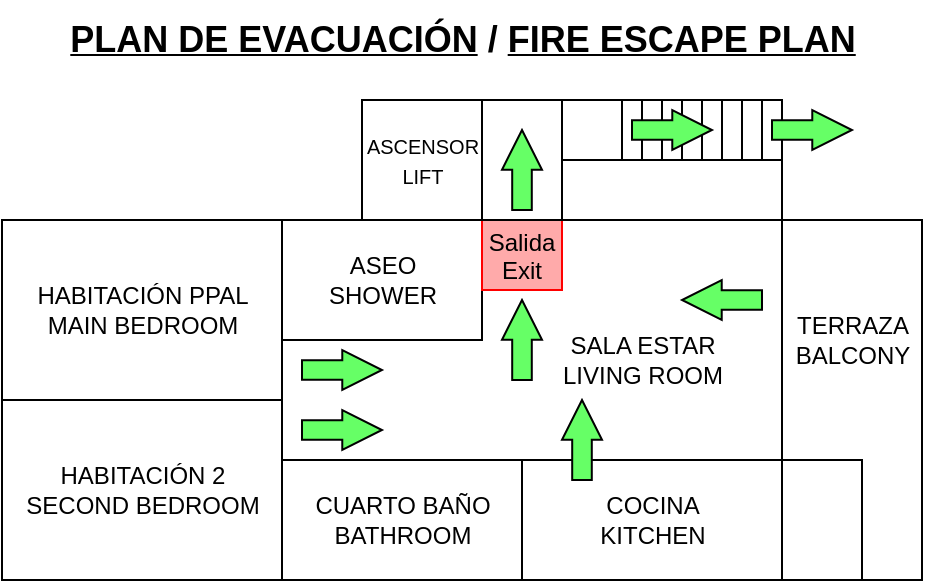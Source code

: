 <mxfile version="26.1.0">
  <diagram name="Plano de Emergencia" id="0">
    <mxGraphModel dx="1034" dy="507" grid="1" gridSize="10" guides="1" tooltips="1" connect="1" arrows="1" fold="1" page="1" pageScale="1" pageWidth="800" pageHeight="600" math="0" shadow="0">
      <root>
        <mxCell id="0" />
        <mxCell id="1" parent="0" />
        <mxCell id="2" value="Apartamento" style="rounded=0;strokeColor=#000000;fillColor=#F5F5F5;" parent="1" vertex="1">
          <mxGeometry x="40" y="120" width="460" height="180" as="geometry" />
        </mxCell>
        <mxCell id="dq3twiHDz4vnAk6Ew_6_-9" value="" style="rounded=0;whiteSpace=wrap;html=1;" vertex="1" parent="1">
          <mxGeometry x="40" y="120" width="140" height="90" as="geometry" />
        </mxCell>
        <mxCell id="dq3twiHDz4vnAk6Ew_6_-10" value="" style="rounded=0;whiteSpace=wrap;html=1;" vertex="1" parent="1">
          <mxGeometry x="180" y="240" width="120" height="60" as="geometry" />
        </mxCell>
        <mxCell id="dq3twiHDz4vnAk6Ew_6_-12" value="" style="rounded=0;whiteSpace=wrap;html=1;" vertex="1" parent="1">
          <mxGeometry x="180" y="120" width="250" height="120" as="geometry" />
        </mxCell>
        <mxCell id="dq3twiHDz4vnAk6Ew_6_-13" value="" style="rounded=0;whiteSpace=wrap;html=1;" vertex="1" parent="1">
          <mxGeometry x="40" y="210" width="140" height="90" as="geometry" />
        </mxCell>
        <mxCell id="dq3twiHDz4vnAk6Ew_6_-14" value="" style="rounded=0;whiteSpace=wrap;html=1;" vertex="1" parent="1">
          <mxGeometry x="430" y="120" width="70" height="180" as="geometry" />
        </mxCell>
        <mxCell id="dq3twiHDz4vnAk6Ew_6_-15" value="" style="rounded=0;whiteSpace=wrap;html=1;" vertex="1" parent="1">
          <mxGeometry x="300" y="240" width="140" height="60" as="geometry" />
        </mxCell>
        <mxCell id="dq3twiHDz4vnAk6Ew_6_-17" value="" style="rounded=0;whiteSpace=wrap;html=1;" vertex="1" parent="1">
          <mxGeometry x="180" y="120" width="100" height="60" as="geometry" />
        </mxCell>
        <mxCell id="3" value="Salida&#xa;Exit" style="strokeColor=#FF0000;fillColor=#FFAAAA;" parent="1" vertex="1">
          <mxGeometry x="280" y="120" width="40" height="35" as="geometry" />
        </mxCell>
        <mxCell id="dq3twiHDz4vnAk6Ew_6_-19" value="" style="rounded=0;whiteSpace=wrap;html=1;" vertex="1" parent="1">
          <mxGeometry x="430" y="240" width="40" height="60" as="geometry" />
        </mxCell>
        <mxCell id="dq3twiHDz4vnAk6Ew_6_-20" value="HABITACIÓN PPAL&lt;div&gt;MAIN BEDROOM&lt;/div&gt;" style="text;html=1;align=center;verticalAlign=middle;resizable=0;points=[];autosize=1;strokeColor=none;fillColor=none;" vertex="1" parent="1">
          <mxGeometry x="45" y="145" width="130" height="40" as="geometry" />
        </mxCell>
        <mxCell id="dq3twiHDz4vnAk6Ew_6_-21" value="HABITACIÓN 2&lt;div&gt;SECOND BEDROOM&lt;/div&gt;" style="text;html=1;align=center;verticalAlign=middle;resizable=0;points=[];autosize=1;strokeColor=none;fillColor=none;" vertex="1" parent="1">
          <mxGeometry x="40" y="235" width="140" height="40" as="geometry" />
        </mxCell>
        <mxCell id="dq3twiHDz4vnAk6Ew_6_-22" value="CUARTO BAÑO&lt;div&gt;BATHROOM&lt;/div&gt;" style="text;html=1;align=center;verticalAlign=middle;resizable=0;points=[];autosize=1;strokeColor=none;fillColor=none;" vertex="1" parent="1">
          <mxGeometry x="185" y="250" width="110" height="40" as="geometry" />
        </mxCell>
        <mxCell id="dq3twiHDz4vnAk6Ew_6_-23" value="COCINA&lt;div&gt;KITCHEN&lt;/div&gt;" style="text;html=1;align=center;verticalAlign=middle;resizable=0;points=[];autosize=1;strokeColor=none;fillColor=none;" vertex="1" parent="1">
          <mxGeometry x="325" y="250" width="80" height="40" as="geometry" />
        </mxCell>
        <mxCell id="dq3twiHDz4vnAk6Ew_6_-24" value="TERRAZA&lt;div&gt;BALCONY&lt;/div&gt;" style="text;html=1;align=center;verticalAlign=middle;resizable=0;points=[];autosize=1;strokeColor=none;fillColor=none;" vertex="1" parent="1">
          <mxGeometry x="425" y="160" width="80" height="40" as="geometry" />
        </mxCell>
        <mxCell id="dq3twiHDz4vnAk6Ew_6_-25" value="ASEO&lt;div&gt;SHOWER&lt;/div&gt;" style="text;html=1;align=center;verticalAlign=middle;resizable=0;points=[];autosize=1;strokeColor=none;fillColor=none;" vertex="1" parent="1">
          <mxGeometry x="190" y="130" width="80" height="40" as="geometry" />
        </mxCell>
        <mxCell id="dq3twiHDz4vnAk6Ew_6_-26" value="SALA ESTAR&lt;div&gt;LIVING ROOM&lt;/div&gt;" style="text;html=1;align=center;verticalAlign=middle;resizable=0;points=[];autosize=1;strokeColor=none;fillColor=none;" vertex="1" parent="1">
          <mxGeometry x="310" y="170" width="100" height="40" as="geometry" />
        </mxCell>
        <mxCell id="dq3twiHDz4vnAk6Ew_6_-27" value="" style="html=1;shadow=0;dashed=0;align=center;verticalAlign=middle;shape=mxgraph.arrows2.arrow;dy=0.51;dx=19.86;notch=0;fillColor=light-dark(#66FF66,var(--ge-dark-color, #121212));strokeColor=light-dark(#000000,#000000);" vertex="1" parent="1">
          <mxGeometry x="190" y="185" width="40" height="20" as="geometry" />
        </mxCell>
        <mxCell id="dq3twiHDz4vnAk6Ew_6_-30" value="" style="verticalLabelPosition=bottom;verticalAlign=top;html=1;shape=mxgraph.basic.rect;fillColor2=none;strokeWidth=1;size=20;indent=5;" vertex="1" parent="1">
          <mxGeometry x="220" y="60" width="60" height="60" as="geometry" />
        </mxCell>
        <mxCell id="dq3twiHDz4vnAk6Ew_6_-31" value="" style="verticalLabelPosition=bottom;verticalAlign=top;html=1;shape=mxgraph.basic.rect;fillColor2=none;strokeWidth=1;size=20;indent=5;" vertex="1" parent="1">
          <mxGeometry x="320" y="60" width="30" height="30" as="geometry" />
        </mxCell>
        <mxCell id="dq3twiHDz4vnAk6Ew_6_-32" value="" style="verticalLabelPosition=bottom;verticalAlign=top;html=1;shape=mxgraph.basic.rect;fillColor2=none;strokeWidth=1;size=20;indent=5;" vertex="1" parent="1">
          <mxGeometry x="280" y="60" width="40" height="60" as="geometry" />
        </mxCell>
        <mxCell id="dq3twiHDz4vnAk6Ew_6_-33" value="" style="verticalLabelPosition=bottom;verticalAlign=top;html=1;shape=mxgraph.basic.rect;fillColor2=none;strokeWidth=1;size=20;indent=5;" vertex="1" parent="1">
          <mxGeometry x="360" y="60" width="10" height="30" as="geometry" />
        </mxCell>
        <mxCell id="dq3twiHDz4vnAk6Ew_6_-34" value="" style="verticalLabelPosition=bottom;verticalAlign=top;html=1;shape=mxgraph.basic.rect;fillColor2=none;strokeWidth=1;size=20;indent=5;" vertex="1" parent="1">
          <mxGeometry x="370" y="60" width="10" height="30" as="geometry" />
        </mxCell>
        <mxCell id="dq3twiHDz4vnAk6Ew_6_-35" value="" style="verticalLabelPosition=bottom;verticalAlign=top;html=1;shape=mxgraph.basic.rect;fillColor2=none;strokeWidth=1;size=3;indent=5;" vertex="1" parent="1">
          <mxGeometry x="380" y="60" width="10" height="30" as="geometry" />
        </mxCell>
        <mxCell id="dq3twiHDz4vnAk6Ew_6_-36" value="" style="verticalLabelPosition=bottom;verticalAlign=top;html=1;shape=mxgraph.basic.rect;fillColor2=none;strokeWidth=1;size=20;indent=5;" vertex="1" parent="1">
          <mxGeometry x="390" y="60" width="10" height="30" as="geometry" />
        </mxCell>
        <mxCell id="dq3twiHDz4vnAk6Ew_6_-37" value="" style="verticalLabelPosition=bottom;verticalAlign=top;html=1;shape=mxgraph.basic.rect;fillColor2=none;strokeWidth=1;size=20;indent=5;" vertex="1" parent="1">
          <mxGeometry x="400" y="60" width="10" height="30" as="geometry" />
        </mxCell>
        <mxCell id="dq3twiHDz4vnAk6Ew_6_-38" value="" style="verticalLabelPosition=bottom;verticalAlign=top;html=1;shape=mxgraph.basic.rect;fillColor2=none;strokeWidth=1;size=20;indent=5;" vertex="1" parent="1">
          <mxGeometry x="410" y="60" width="10" height="30" as="geometry" />
        </mxCell>
        <mxCell id="dq3twiHDz4vnAk6Ew_6_-39" value="" style="verticalLabelPosition=bottom;verticalAlign=top;html=1;shape=mxgraph.basic.rect;fillColor2=none;strokeWidth=1;size=20;indent=5;" vertex="1" parent="1">
          <mxGeometry x="420" y="60" width="10" height="30" as="geometry" />
        </mxCell>
        <mxCell id="dq3twiHDz4vnAk6Ew_6_-40" value="" style="verticalLabelPosition=bottom;verticalAlign=top;html=1;shape=mxgraph.basic.rect;fillColor2=none;strokeWidth=1;size=20;indent=5;" vertex="1" parent="1">
          <mxGeometry x="350" y="60" width="10" height="30" as="geometry" />
        </mxCell>
        <mxCell id="dq3twiHDz4vnAk6Ew_6_-41" value="" style="verticalLabelPosition=bottom;verticalAlign=top;html=1;shape=mxgraph.basic.rect;fillColor2=none;strokeWidth=1;size=20;indent=5;" vertex="1" parent="1">
          <mxGeometry x="320" y="90" width="110" height="30" as="geometry" />
        </mxCell>
        <mxCell id="dq3twiHDz4vnAk6Ew_6_-43" value="&lt;font style=&quot;font-size: 10px;&quot;&gt;ASCENSOR&lt;/font&gt;&lt;div&gt;&lt;font style=&quot;font-size: 10px;&quot;&gt;LIFT&lt;/font&gt;&lt;/div&gt;" style="text;html=1;align=center;verticalAlign=middle;resizable=0;points=[];autosize=1;strokeColor=none;fillColor=none;" vertex="1" parent="1">
          <mxGeometry x="210" y="70" width="80" height="40" as="geometry" />
        </mxCell>
        <mxCell id="dq3twiHDz4vnAk6Ew_6_-44" value="" style="html=1;shadow=0;dashed=0;align=center;verticalAlign=middle;shape=mxgraph.arrows2.arrow;dy=0.51;dx=19.86;notch=0;fillColor=light-dark(#66FF66,var(--ge-dark-color, #121212));strokeColor=light-dark(#000000,#000000);" vertex="1" parent="1">
          <mxGeometry x="190" y="215" width="40" height="20" as="geometry" />
        </mxCell>
        <mxCell id="dq3twiHDz4vnAk6Ew_6_-45" value="" style="html=1;shadow=0;dashed=0;align=center;verticalAlign=middle;shape=mxgraph.arrows2.arrow;dy=0.51;dx=19.86;notch=0;fillColor=light-dark(#66FF66,var(--ge-dark-color, #121212));strokeColor=light-dark(#000000,#000000);rotation=-90;" vertex="1" parent="1">
          <mxGeometry x="280" y="170" width="40" height="20" as="geometry" />
        </mxCell>
        <mxCell id="dq3twiHDz4vnAk6Ew_6_-46" value="" style="html=1;shadow=0;dashed=0;align=center;verticalAlign=middle;shape=mxgraph.arrows2.arrow;dy=0.51;dx=19.86;notch=0;fillColor=light-dark(#66FF66,var(--ge-dark-color, #121212));strokeColor=light-dark(#000000,#000000);rotation=-90;" vertex="1" parent="1">
          <mxGeometry x="280" y="85" width="40" height="20" as="geometry" />
        </mxCell>
        <mxCell id="dq3twiHDz4vnAk6Ew_6_-47" value="" style="html=1;shadow=0;dashed=0;align=center;verticalAlign=middle;shape=mxgraph.arrows2.arrow;dy=0.51;dx=19.86;notch=0;fillColor=light-dark(#66FF66,var(--ge-dark-color, #121212));strokeColor=light-dark(#000000,#000000);" vertex="1" parent="1">
          <mxGeometry x="355" y="65" width="40" height="20" as="geometry" />
        </mxCell>
        <mxCell id="dq3twiHDz4vnAk6Ew_6_-48" value="" style="html=1;shadow=0;dashed=0;align=center;verticalAlign=middle;shape=mxgraph.arrows2.arrow;dy=0.51;dx=19.86;notch=0;fillColor=light-dark(#66FF66,var(--ge-dark-color, #121212));strokeColor=light-dark(#000000,#000000);" vertex="1" parent="1">
          <mxGeometry x="425" y="65" width="40" height="20" as="geometry" />
        </mxCell>
        <mxCell id="dq3twiHDz4vnAk6Ew_6_-49" value="" style="html=1;shadow=0;dashed=0;align=center;verticalAlign=middle;shape=mxgraph.arrows2.arrow;dy=0.51;dx=19.86;notch=0;fillColor=light-dark(#66FF66,var(--ge-dark-color, #121212));strokeColor=light-dark(#000000,#000000);rotation=-180;" vertex="1" parent="1">
          <mxGeometry x="380" y="150" width="40" height="20" as="geometry" />
        </mxCell>
        <mxCell id="dq3twiHDz4vnAk6Ew_6_-50" value="" style="html=1;shadow=0;dashed=0;align=center;verticalAlign=middle;shape=mxgraph.arrows2.arrow;dy=0.51;dx=19.86;notch=0;fillColor=light-dark(#66FF66,var(--ge-dark-color, #121212));strokeColor=light-dark(#000000,#000000);rotation=-90;" vertex="1" parent="1">
          <mxGeometry x="310" y="220" width="40" height="20" as="geometry" />
        </mxCell>
        <mxCell id="dq3twiHDz4vnAk6Ew_6_-51" value="&lt;b&gt;&lt;font style=&quot;font-size: 18px;&quot;&gt;&lt;u&gt;PLAN DE EVACUACIÓN&lt;/u&gt; /&amp;nbsp;&lt;/font&gt;&lt;span style=&quot;font-size: 18px;&quot;&gt;&lt;u&gt;FIRE ESCAPE PLAN&lt;/u&gt;&lt;/span&gt;&lt;/b&gt;" style="text;html=1;align=center;verticalAlign=middle;resizable=0;points=[];autosize=1;strokeColor=none;fillColor=none;" vertex="1" parent="1">
          <mxGeometry x="60" y="10" width="420" height="40" as="geometry" />
        </mxCell>
      </root>
    </mxGraphModel>
  </diagram>
</mxfile>
